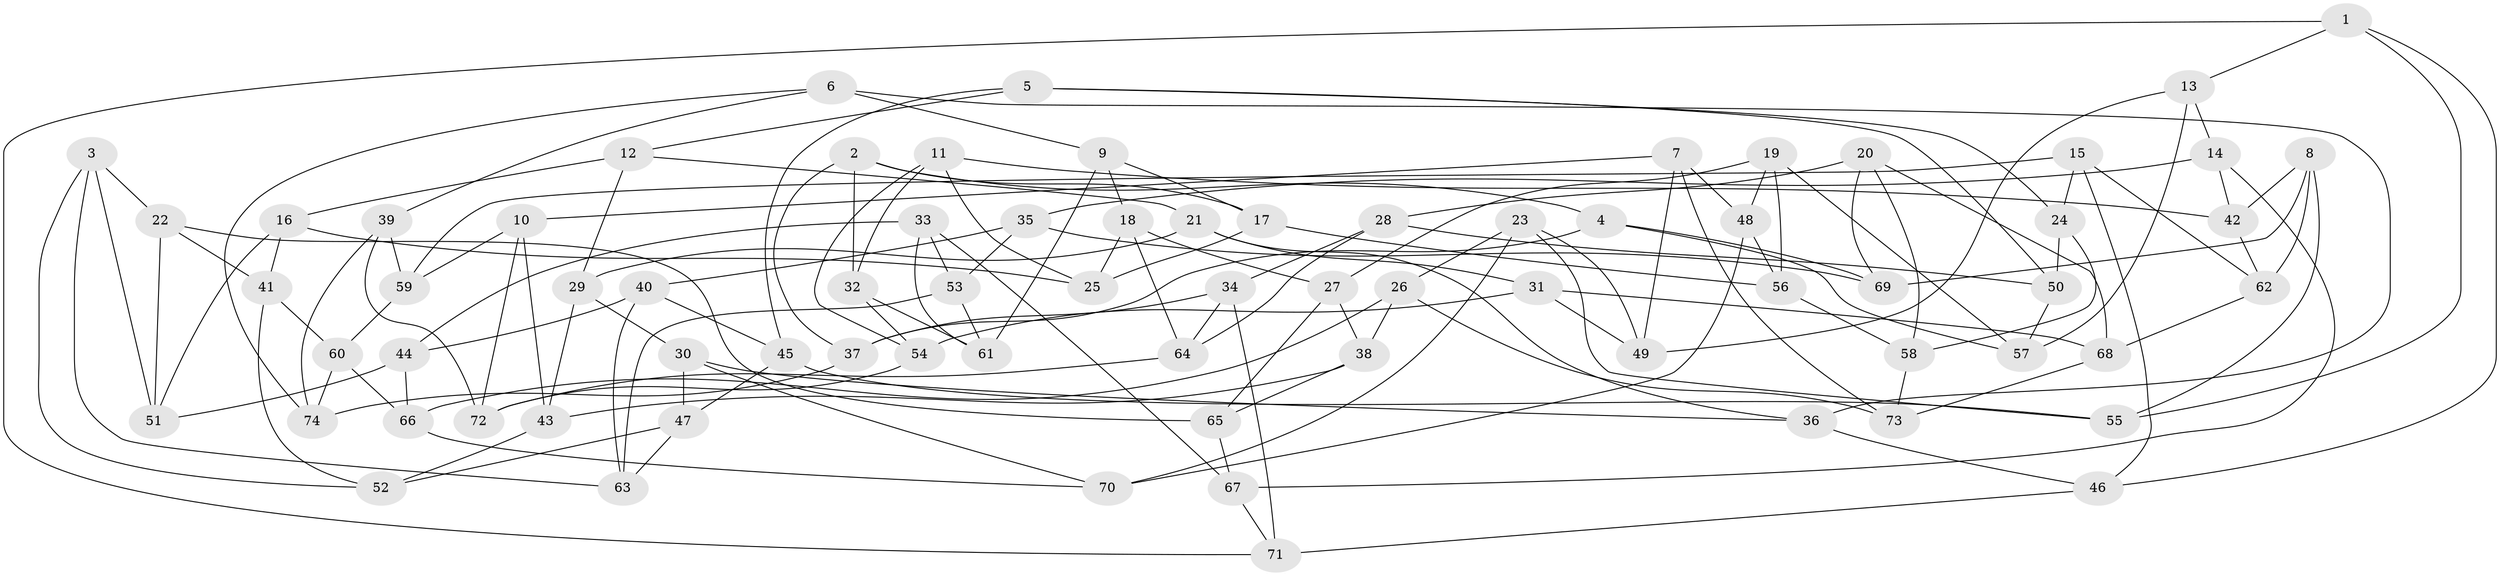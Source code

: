 // Generated by graph-tools (version 1.1) at 2025/59/03/09/25 04:59:04]
// undirected, 74 vertices, 148 edges
graph export_dot {
graph [start="1"]
  node [color=gray90,style=filled];
  1;
  2;
  3;
  4;
  5;
  6;
  7;
  8;
  9;
  10;
  11;
  12;
  13;
  14;
  15;
  16;
  17;
  18;
  19;
  20;
  21;
  22;
  23;
  24;
  25;
  26;
  27;
  28;
  29;
  30;
  31;
  32;
  33;
  34;
  35;
  36;
  37;
  38;
  39;
  40;
  41;
  42;
  43;
  44;
  45;
  46;
  47;
  48;
  49;
  50;
  51;
  52;
  53;
  54;
  55;
  56;
  57;
  58;
  59;
  60;
  61;
  62;
  63;
  64;
  65;
  66;
  67;
  68;
  69;
  70;
  71;
  72;
  73;
  74;
  1 -- 55;
  1 -- 46;
  1 -- 13;
  1 -- 71;
  2 -- 4;
  2 -- 37;
  2 -- 32;
  2 -- 17;
  3 -- 52;
  3 -- 63;
  3 -- 51;
  3 -- 22;
  4 -- 57;
  4 -- 37;
  4 -- 69;
  5 -- 24;
  5 -- 45;
  5 -- 50;
  5 -- 12;
  6 -- 74;
  6 -- 36;
  6 -- 39;
  6 -- 9;
  7 -- 10;
  7 -- 73;
  7 -- 48;
  7 -- 49;
  8 -- 55;
  8 -- 42;
  8 -- 69;
  8 -- 62;
  9 -- 17;
  9 -- 61;
  9 -- 18;
  10 -- 72;
  10 -- 43;
  10 -- 59;
  11 -- 54;
  11 -- 25;
  11 -- 42;
  11 -- 32;
  12 -- 21;
  12 -- 16;
  12 -- 29;
  13 -- 14;
  13 -- 49;
  13 -- 57;
  14 -- 42;
  14 -- 35;
  14 -- 67;
  15 -- 59;
  15 -- 46;
  15 -- 24;
  15 -- 62;
  16 -- 41;
  16 -- 25;
  16 -- 51;
  17 -- 25;
  17 -- 56;
  18 -- 64;
  18 -- 27;
  18 -- 25;
  19 -- 27;
  19 -- 48;
  19 -- 57;
  19 -- 56;
  20 -- 68;
  20 -- 58;
  20 -- 28;
  20 -- 69;
  21 -- 31;
  21 -- 36;
  21 -- 29;
  22 -- 65;
  22 -- 51;
  22 -- 41;
  23 -- 26;
  23 -- 49;
  23 -- 70;
  23 -- 55;
  24 -- 58;
  24 -- 50;
  26 -- 73;
  26 -- 66;
  26 -- 38;
  27 -- 65;
  27 -- 38;
  28 -- 34;
  28 -- 50;
  28 -- 64;
  29 -- 43;
  29 -- 30;
  30 -- 47;
  30 -- 70;
  30 -- 36;
  31 -- 49;
  31 -- 54;
  31 -- 68;
  32 -- 61;
  32 -- 54;
  33 -- 67;
  33 -- 53;
  33 -- 61;
  33 -- 44;
  34 -- 71;
  34 -- 37;
  34 -- 64;
  35 -- 69;
  35 -- 40;
  35 -- 53;
  36 -- 46;
  37 -- 74;
  38 -- 65;
  38 -- 43;
  39 -- 74;
  39 -- 59;
  39 -- 72;
  40 -- 44;
  40 -- 45;
  40 -- 63;
  41 -- 52;
  41 -- 60;
  42 -- 62;
  43 -- 52;
  44 -- 66;
  44 -- 51;
  45 -- 47;
  45 -- 55;
  46 -- 71;
  47 -- 52;
  47 -- 63;
  48 -- 56;
  48 -- 70;
  50 -- 57;
  53 -- 63;
  53 -- 61;
  54 -- 72;
  56 -- 58;
  58 -- 73;
  59 -- 60;
  60 -- 74;
  60 -- 66;
  62 -- 68;
  64 -- 72;
  65 -- 67;
  66 -- 70;
  67 -- 71;
  68 -- 73;
}
